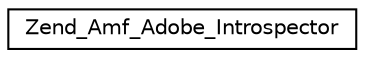 digraph G
{
  edge [fontname="Helvetica",fontsize="10",labelfontname="Helvetica",labelfontsize="10"];
  node [fontname="Helvetica",fontsize="10",shape=record];
  rankdir="LR";
  Node1 [label="Zend_Amf_Adobe_Introspector",height=0.2,width=0.4,color="black", fillcolor="white", style="filled",URL="$class_zend___amf___adobe___introspector.html"];
}
